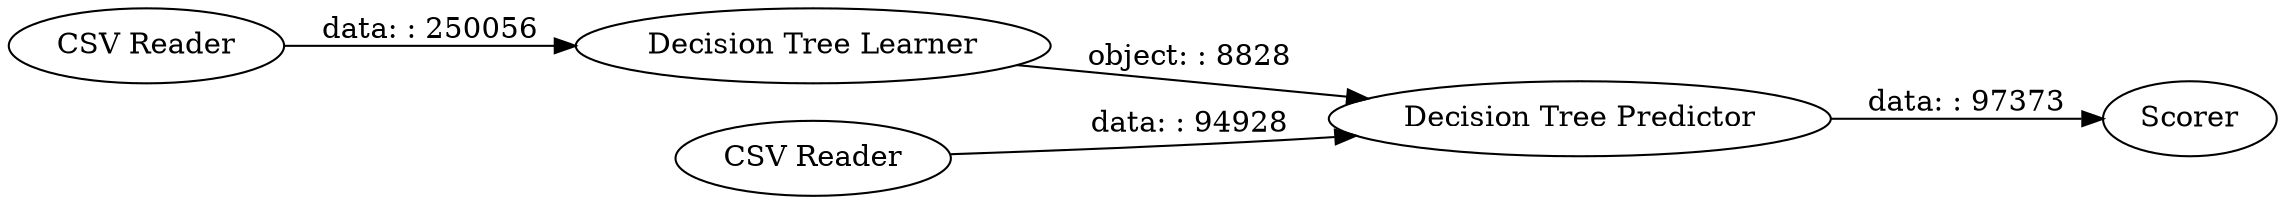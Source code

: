 digraph {
	"-3183939129968750315_4" [label="Decision Tree Predictor"]
	"-3183939129968750315_5" [label=Scorer]
	"-3183939129968750315_2" [label="CSV Reader"]
	"-3183939129968750315_3" [label="Decision Tree Learner"]
	"-3183939129968750315_1" [label="CSV Reader"]
	"-3183939129968750315_1" -> "-3183939129968750315_4" [label="data: : 94928"]
	"-3183939129968750315_2" -> "-3183939129968750315_3" [label="data: : 250056"]
	"-3183939129968750315_3" -> "-3183939129968750315_4" [label="object: : 8828"]
	"-3183939129968750315_4" -> "-3183939129968750315_5" [label="data: : 97373"]
	rankdir=LR
}
